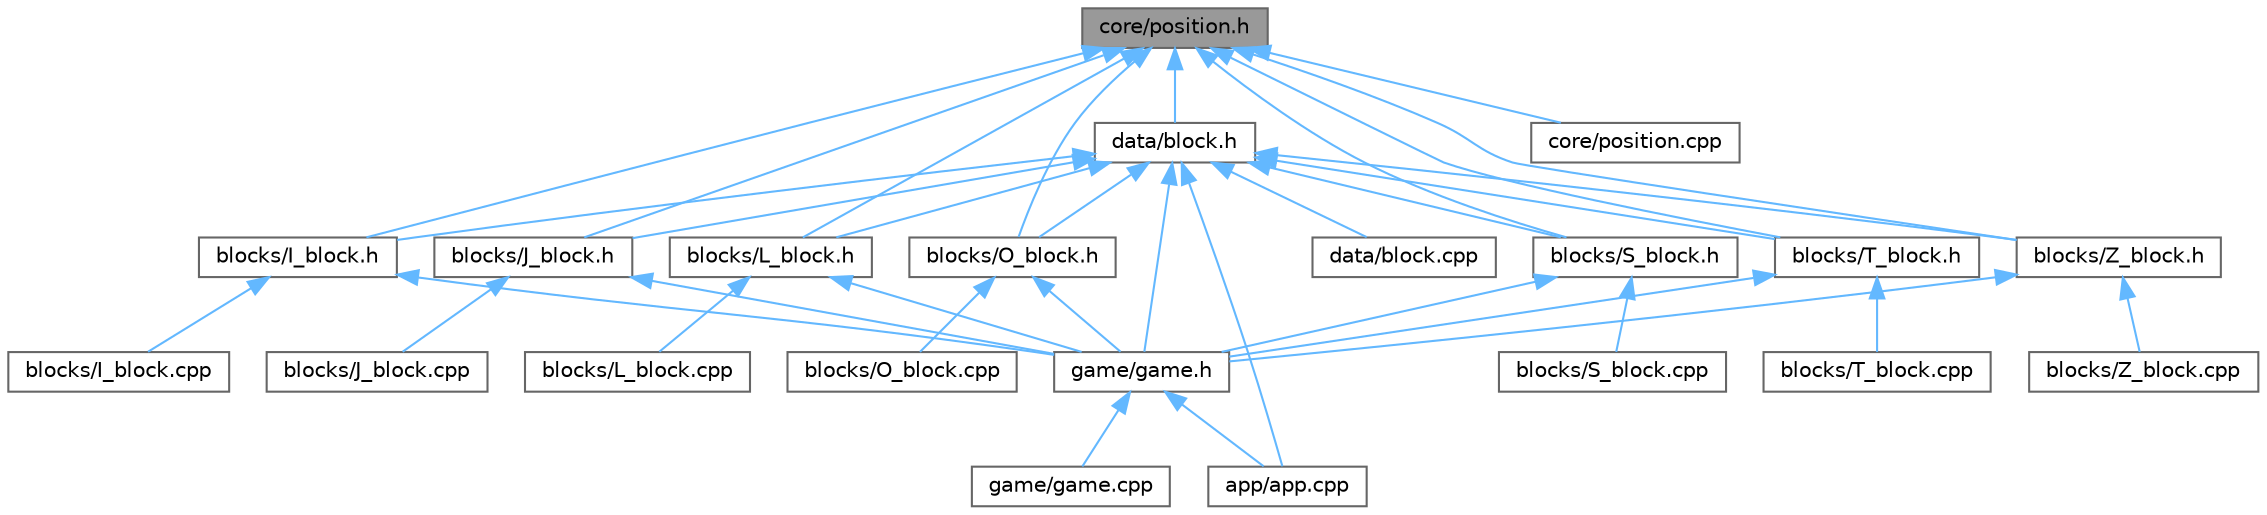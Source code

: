 digraph "core/position.h"
{
 // INTERACTIVE_SVG=YES
 // LATEX_PDF_SIZE
  bgcolor="transparent";
  edge [fontname=Helvetica,fontsize=10,labelfontname=Helvetica,labelfontsize=10];
  node [fontname=Helvetica,fontsize=10,shape=box,height=0.2,width=0.4];
  Node1 [id="Node000001",label="core/position.h",height=0.2,width=0.4,color="gray40", fillcolor="grey60", style="filled", fontcolor="black",tooltip="Định nghĩa lớp Position dùng để biểu diễn tọa độ hàng và cột trong lưới Tetris."];
  Node1 -> Node2 [id="edge1_Node000001_Node000002",dir="back",color="steelblue1",style="solid",tooltip=" "];
  Node2 [id="Node000002",label="blocks/I_block.h",height=0.2,width=0.4,color="grey40", fillcolor="white", style="filled",URL="$_i__block_8h.html",tooltip=" "];
  Node2 -> Node3 [id="edge2_Node000002_Node000003",dir="back",color="steelblue1",style="solid",tooltip=" "];
  Node3 [id="Node000003",label="blocks/I_block.cpp",height=0.2,width=0.4,color="grey40", fillcolor="white", style="filled",URL="$_i__block_8cpp.html",tooltip=" "];
  Node2 -> Node4 [id="edge3_Node000002_Node000004",dir="back",color="steelblue1",style="solid",tooltip=" "];
  Node4 [id="Node000004",label="game/game.h",height=0.2,width=0.4,color="grey40", fillcolor="white", style="filled",URL="$game_8h.html",tooltip=" "];
  Node4 -> Node5 [id="edge4_Node000004_Node000005",dir="back",color="steelblue1",style="solid",tooltip=" "];
  Node5 [id="Node000005",label="app/app.cpp",height=0.2,width=0.4,color="grey40", fillcolor="white", style="filled",URL="$app_8cpp.html",tooltip=" "];
  Node4 -> Node6 [id="edge5_Node000004_Node000006",dir="back",color="steelblue1",style="solid",tooltip=" "];
  Node6 [id="Node000006",label="game/game.cpp",height=0.2,width=0.4,color="grey40", fillcolor="white", style="filled",URL="$game_8cpp.html",tooltip="Triển khai lớp Game - trung tâm xử lý logic chính cho trò chơi Tetris."];
  Node1 -> Node7 [id="edge6_Node000001_Node000007",dir="back",color="steelblue1",style="solid",tooltip=" "];
  Node7 [id="Node000007",label="blocks/J_block.h",height=0.2,width=0.4,color="grey40", fillcolor="white", style="filled",URL="$_j__block_8h.html",tooltip=" "];
  Node7 -> Node8 [id="edge7_Node000007_Node000008",dir="back",color="steelblue1",style="solid",tooltip=" "];
  Node8 [id="Node000008",label="blocks/J_block.cpp",height=0.2,width=0.4,color="grey40", fillcolor="white", style="filled",URL="$_j__block_8cpp.html",tooltip=" "];
  Node7 -> Node4 [id="edge8_Node000007_Node000004",dir="back",color="steelblue1",style="solid",tooltip=" "];
  Node1 -> Node9 [id="edge9_Node000001_Node000009",dir="back",color="steelblue1",style="solid",tooltip=" "];
  Node9 [id="Node000009",label="blocks/L_block.h",height=0.2,width=0.4,color="grey40", fillcolor="white", style="filled",URL="$_l__block_8h.html",tooltip=" "];
  Node9 -> Node10 [id="edge10_Node000009_Node000010",dir="back",color="steelblue1",style="solid",tooltip=" "];
  Node10 [id="Node000010",label="blocks/L_block.cpp",height=0.2,width=0.4,color="grey40", fillcolor="white", style="filled",URL="$_l__block_8cpp.html",tooltip=" "];
  Node9 -> Node4 [id="edge11_Node000009_Node000004",dir="back",color="steelblue1",style="solid",tooltip=" "];
  Node1 -> Node11 [id="edge12_Node000001_Node000011",dir="back",color="steelblue1",style="solid",tooltip=" "];
  Node11 [id="Node000011",label="blocks/O_block.h",height=0.2,width=0.4,color="grey40", fillcolor="white", style="filled",URL="$_o__block_8h.html",tooltip=" "];
  Node11 -> Node12 [id="edge13_Node000011_Node000012",dir="back",color="steelblue1",style="solid",tooltip=" "];
  Node12 [id="Node000012",label="blocks/O_block.cpp",height=0.2,width=0.4,color="grey40", fillcolor="white", style="filled",URL="$_o__block_8cpp.html",tooltip=" "];
  Node11 -> Node4 [id="edge14_Node000011_Node000004",dir="back",color="steelblue1",style="solid",tooltip=" "];
  Node1 -> Node13 [id="edge15_Node000001_Node000013",dir="back",color="steelblue1",style="solid",tooltip=" "];
  Node13 [id="Node000013",label="blocks/S_block.h",height=0.2,width=0.4,color="grey40", fillcolor="white", style="filled",URL="$_s__block_8h.html",tooltip=" "];
  Node13 -> Node14 [id="edge16_Node000013_Node000014",dir="back",color="steelblue1",style="solid",tooltip=" "];
  Node14 [id="Node000014",label="blocks/S_block.cpp",height=0.2,width=0.4,color="grey40", fillcolor="white", style="filled",URL="$_s__block_8cpp.html",tooltip=" "];
  Node13 -> Node4 [id="edge17_Node000013_Node000004",dir="back",color="steelblue1",style="solid",tooltip=" "];
  Node1 -> Node15 [id="edge18_Node000001_Node000015",dir="back",color="steelblue1",style="solid",tooltip=" "];
  Node15 [id="Node000015",label="blocks/T_block.h",height=0.2,width=0.4,color="grey40", fillcolor="white", style="filled",URL="$_t__block_8h.html",tooltip=" "];
  Node15 -> Node16 [id="edge19_Node000015_Node000016",dir="back",color="steelblue1",style="solid",tooltip=" "];
  Node16 [id="Node000016",label="blocks/T_block.cpp",height=0.2,width=0.4,color="grey40", fillcolor="white", style="filled",URL="$_t__block_8cpp.html",tooltip=" "];
  Node15 -> Node4 [id="edge20_Node000015_Node000004",dir="back",color="steelblue1",style="solid",tooltip=" "];
  Node1 -> Node17 [id="edge21_Node000001_Node000017",dir="back",color="steelblue1",style="solid",tooltip=" "];
  Node17 [id="Node000017",label="blocks/Z_block.h",height=0.2,width=0.4,color="grey40", fillcolor="white", style="filled",URL="$_z__block_8h.html",tooltip=" "];
  Node17 -> Node18 [id="edge22_Node000017_Node000018",dir="back",color="steelblue1",style="solid",tooltip=" "];
  Node18 [id="Node000018",label="blocks/Z_block.cpp",height=0.2,width=0.4,color="grey40", fillcolor="white", style="filled",URL="$_z__block_8cpp.html",tooltip=" "];
  Node17 -> Node4 [id="edge23_Node000017_Node000004",dir="back",color="steelblue1",style="solid",tooltip=" "];
  Node1 -> Node19 [id="edge24_Node000001_Node000019",dir="back",color="steelblue1",style="solid",tooltip=" "];
  Node19 [id="Node000019",label="core/position.cpp",height=0.2,width=0.4,color="grey40", fillcolor="white", style="filled",URL="$position_8cpp.html",tooltip=" "];
  Node1 -> Node20 [id="edge25_Node000001_Node000020",dir="back",color="steelblue1",style="solid",tooltip=" "];
  Node20 [id="Node000020",label="data/block.h",height=0.2,width=0.4,color="grey40", fillcolor="white", style="filled",URL="$block_8h.html",tooltip=" "];
  Node20 -> Node5 [id="edge26_Node000020_Node000005",dir="back",color="steelblue1",style="solid",tooltip=" "];
  Node20 -> Node2 [id="edge27_Node000020_Node000002",dir="back",color="steelblue1",style="solid",tooltip=" "];
  Node20 -> Node7 [id="edge28_Node000020_Node000007",dir="back",color="steelblue1",style="solid",tooltip=" "];
  Node20 -> Node9 [id="edge29_Node000020_Node000009",dir="back",color="steelblue1",style="solid",tooltip=" "];
  Node20 -> Node11 [id="edge30_Node000020_Node000011",dir="back",color="steelblue1",style="solid",tooltip=" "];
  Node20 -> Node13 [id="edge31_Node000020_Node000013",dir="back",color="steelblue1",style="solid",tooltip=" "];
  Node20 -> Node15 [id="edge32_Node000020_Node000015",dir="back",color="steelblue1",style="solid",tooltip=" "];
  Node20 -> Node17 [id="edge33_Node000020_Node000017",dir="back",color="steelblue1",style="solid",tooltip=" "];
  Node20 -> Node21 [id="edge34_Node000020_Node000021",dir="back",color="steelblue1",style="solid",tooltip=" "];
  Node21 [id="Node000021",label="data/block.cpp",height=0.2,width=0.4,color="grey40", fillcolor="white", style="filled",URL="$block_8cpp.html",tooltip="Triển khai lớp Block, đại diện cho một khối trong trò chơi Tetris."];
  Node20 -> Node4 [id="edge35_Node000020_Node000004",dir="back",color="steelblue1",style="solid",tooltip=" "];
}

